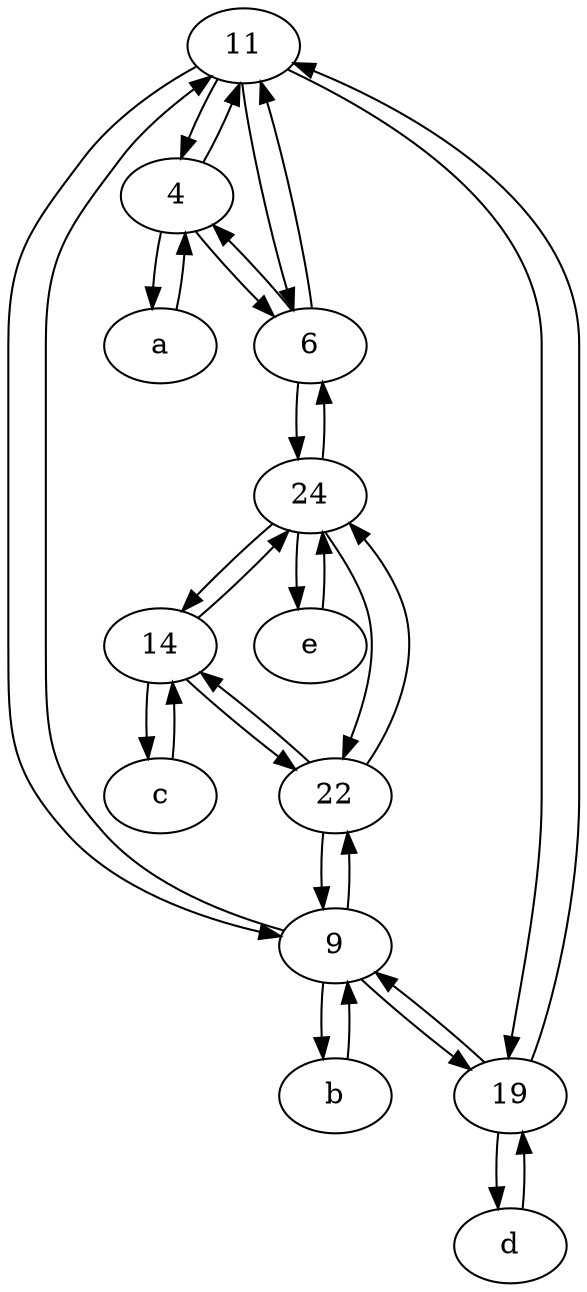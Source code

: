 digraph  {
	11;
	4;
	14;
	b [pos="50,20!"];
	24;
	19;
	6;
	d [pos="20,30!"];
	e [pos="30,50!"];
	a [pos="40,10!"];
	22;
	9;
	c [pos="20,10!"];
	11 -> 6;
	19 -> d;
	11 -> 19;
	11 -> 4;
	6 -> 24;
	24 -> e;
	14 -> c;
	9 -> 11;
	9 -> b;
	6 -> 4;
	14 -> 22;
	d -> 19;
	e -> 24;
	4 -> 6;
	b -> 9;
	24 -> 14;
	22 -> 14;
	24 -> 6;
	4 -> 11;
	19 -> 9;
	19 -> 11;
	22 -> 24;
	c -> 14;
	11 -> 9;
	14 -> 24;
	4 -> a;
	9 -> 19;
	9 -> 22;
	a -> 4;
	22 -> 9;
	24 -> 22;
	6 -> 11;

	}